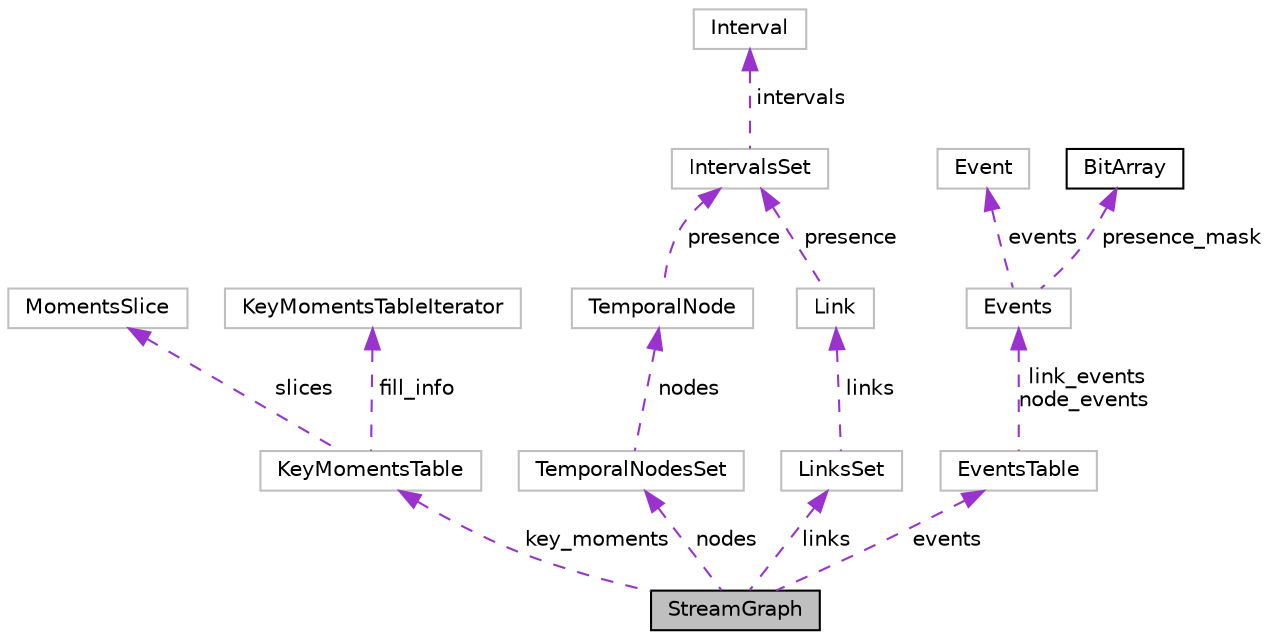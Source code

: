digraph "StreamGraph"
{
 // LATEX_PDF_SIZE
  edge [fontname="Helvetica",fontsize="10",labelfontname="Helvetica",labelfontsize="10"];
  node [fontname="Helvetica",fontsize="10",shape=record];
  Node1 [label="StreamGraph",height=0.2,width=0.4,color="black", fillcolor="grey75", style="filled", fontcolor="black",tooltip=" "];
  Node2 -> Node1 [dir="back",color="darkorchid3",fontsize="10",style="dashed",label=" key_moments" ];
  Node2 [label="KeyMomentsTable",height=0.2,width=0.4,color="grey75", fillcolor="white", style="filled",URL="$structKeyMomentsTable.html",tooltip=" "];
  Node3 -> Node2 [dir="back",color="darkorchid3",fontsize="10",style="dashed",label=" slices" ];
  Node3 [label="MomentsSlice",height=0.2,width=0.4,color="grey75", fillcolor="white", style="filled",URL="$structMomentsSlice.html",tooltip=" "];
  Node4 -> Node2 [dir="back",color="darkorchid3",fontsize="10",style="dashed",label=" fill_info" ];
  Node4 [label="KeyMomentsTableIterator",height=0.2,width=0.4,color="grey75", fillcolor="white", style="filled",URL="$structKeyMomentsTableIterator.html",tooltip=" "];
  Node5 -> Node1 [dir="back",color="darkorchid3",fontsize="10",style="dashed",label=" nodes" ];
  Node5 [label="TemporalNodesSet",height=0.2,width=0.4,color="grey75", fillcolor="white", style="filled",URL="$structTemporalNodesSet.html",tooltip=" "];
  Node6 -> Node5 [dir="back",color="darkorchid3",fontsize="10",style="dashed",label=" nodes" ];
  Node6 [label="TemporalNode",height=0.2,width=0.4,color="grey75", fillcolor="white", style="filled",URL="$structTemporalNode.html",tooltip=" "];
  Node7 -> Node6 [dir="back",color="darkorchid3",fontsize="10",style="dashed",label=" presence" ];
  Node7 [label="IntervalsSet",height=0.2,width=0.4,color="grey75", fillcolor="white", style="filled",URL="$structIntervalsSet.html",tooltip=" "];
  Node8 -> Node7 [dir="back",color="darkorchid3",fontsize="10",style="dashed",label=" intervals" ];
  Node8 [label="Interval",height=0.2,width=0.4,color="grey75", fillcolor="white", style="filled",URL="$structInterval.html",tooltip=" "];
  Node9 -> Node1 [dir="back",color="darkorchid3",fontsize="10",style="dashed",label=" links" ];
  Node9 [label="LinksSet",height=0.2,width=0.4,color="grey75", fillcolor="white", style="filled",URL="$structLinksSet.html",tooltip=" "];
  Node10 -> Node9 [dir="back",color="darkorchid3",fontsize="10",style="dashed",label=" links" ];
  Node10 [label="Link",height=0.2,width=0.4,color="grey75", fillcolor="white", style="filled",URL="$structLink.html",tooltip=" "];
  Node7 -> Node10 [dir="back",color="darkorchid3",fontsize="10",style="dashed",label=" presence" ];
  Node11 -> Node1 [dir="back",color="darkorchid3",fontsize="10",style="dashed",label=" events" ];
  Node11 [label="EventsTable",height=0.2,width=0.4,color="grey75", fillcolor="white", style="filled",URL="$structEventsTable.html",tooltip=" "];
  Node12 -> Node11 [dir="back",color="darkorchid3",fontsize="10",style="dashed",label=" link_events\nnode_events" ];
  Node12 [label="Events",height=0.2,width=0.4,color="grey75", fillcolor="white", style="filled",URL="$structEvents.html",tooltip=" "];
  Node13 -> Node12 [dir="back",color="darkorchid3",fontsize="10",style="dashed",label=" events" ];
  Node13 [label="Event",height=0.2,width=0.4,color="grey75", fillcolor="white", style="filled",URL="$structEvent.html",tooltip=" "];
  Node14 -> Node12 [dir="back",color="darkorchid3",fontsize="10",style="dashed",label=" presence_mask" ];
  Node14 [label="BitArray",height=0.2,width=0.4,color="black", fillcolor="white", style="filled",URL="$structBitArray.html",tooltip="The structure of a variable length array of bits."];
}
